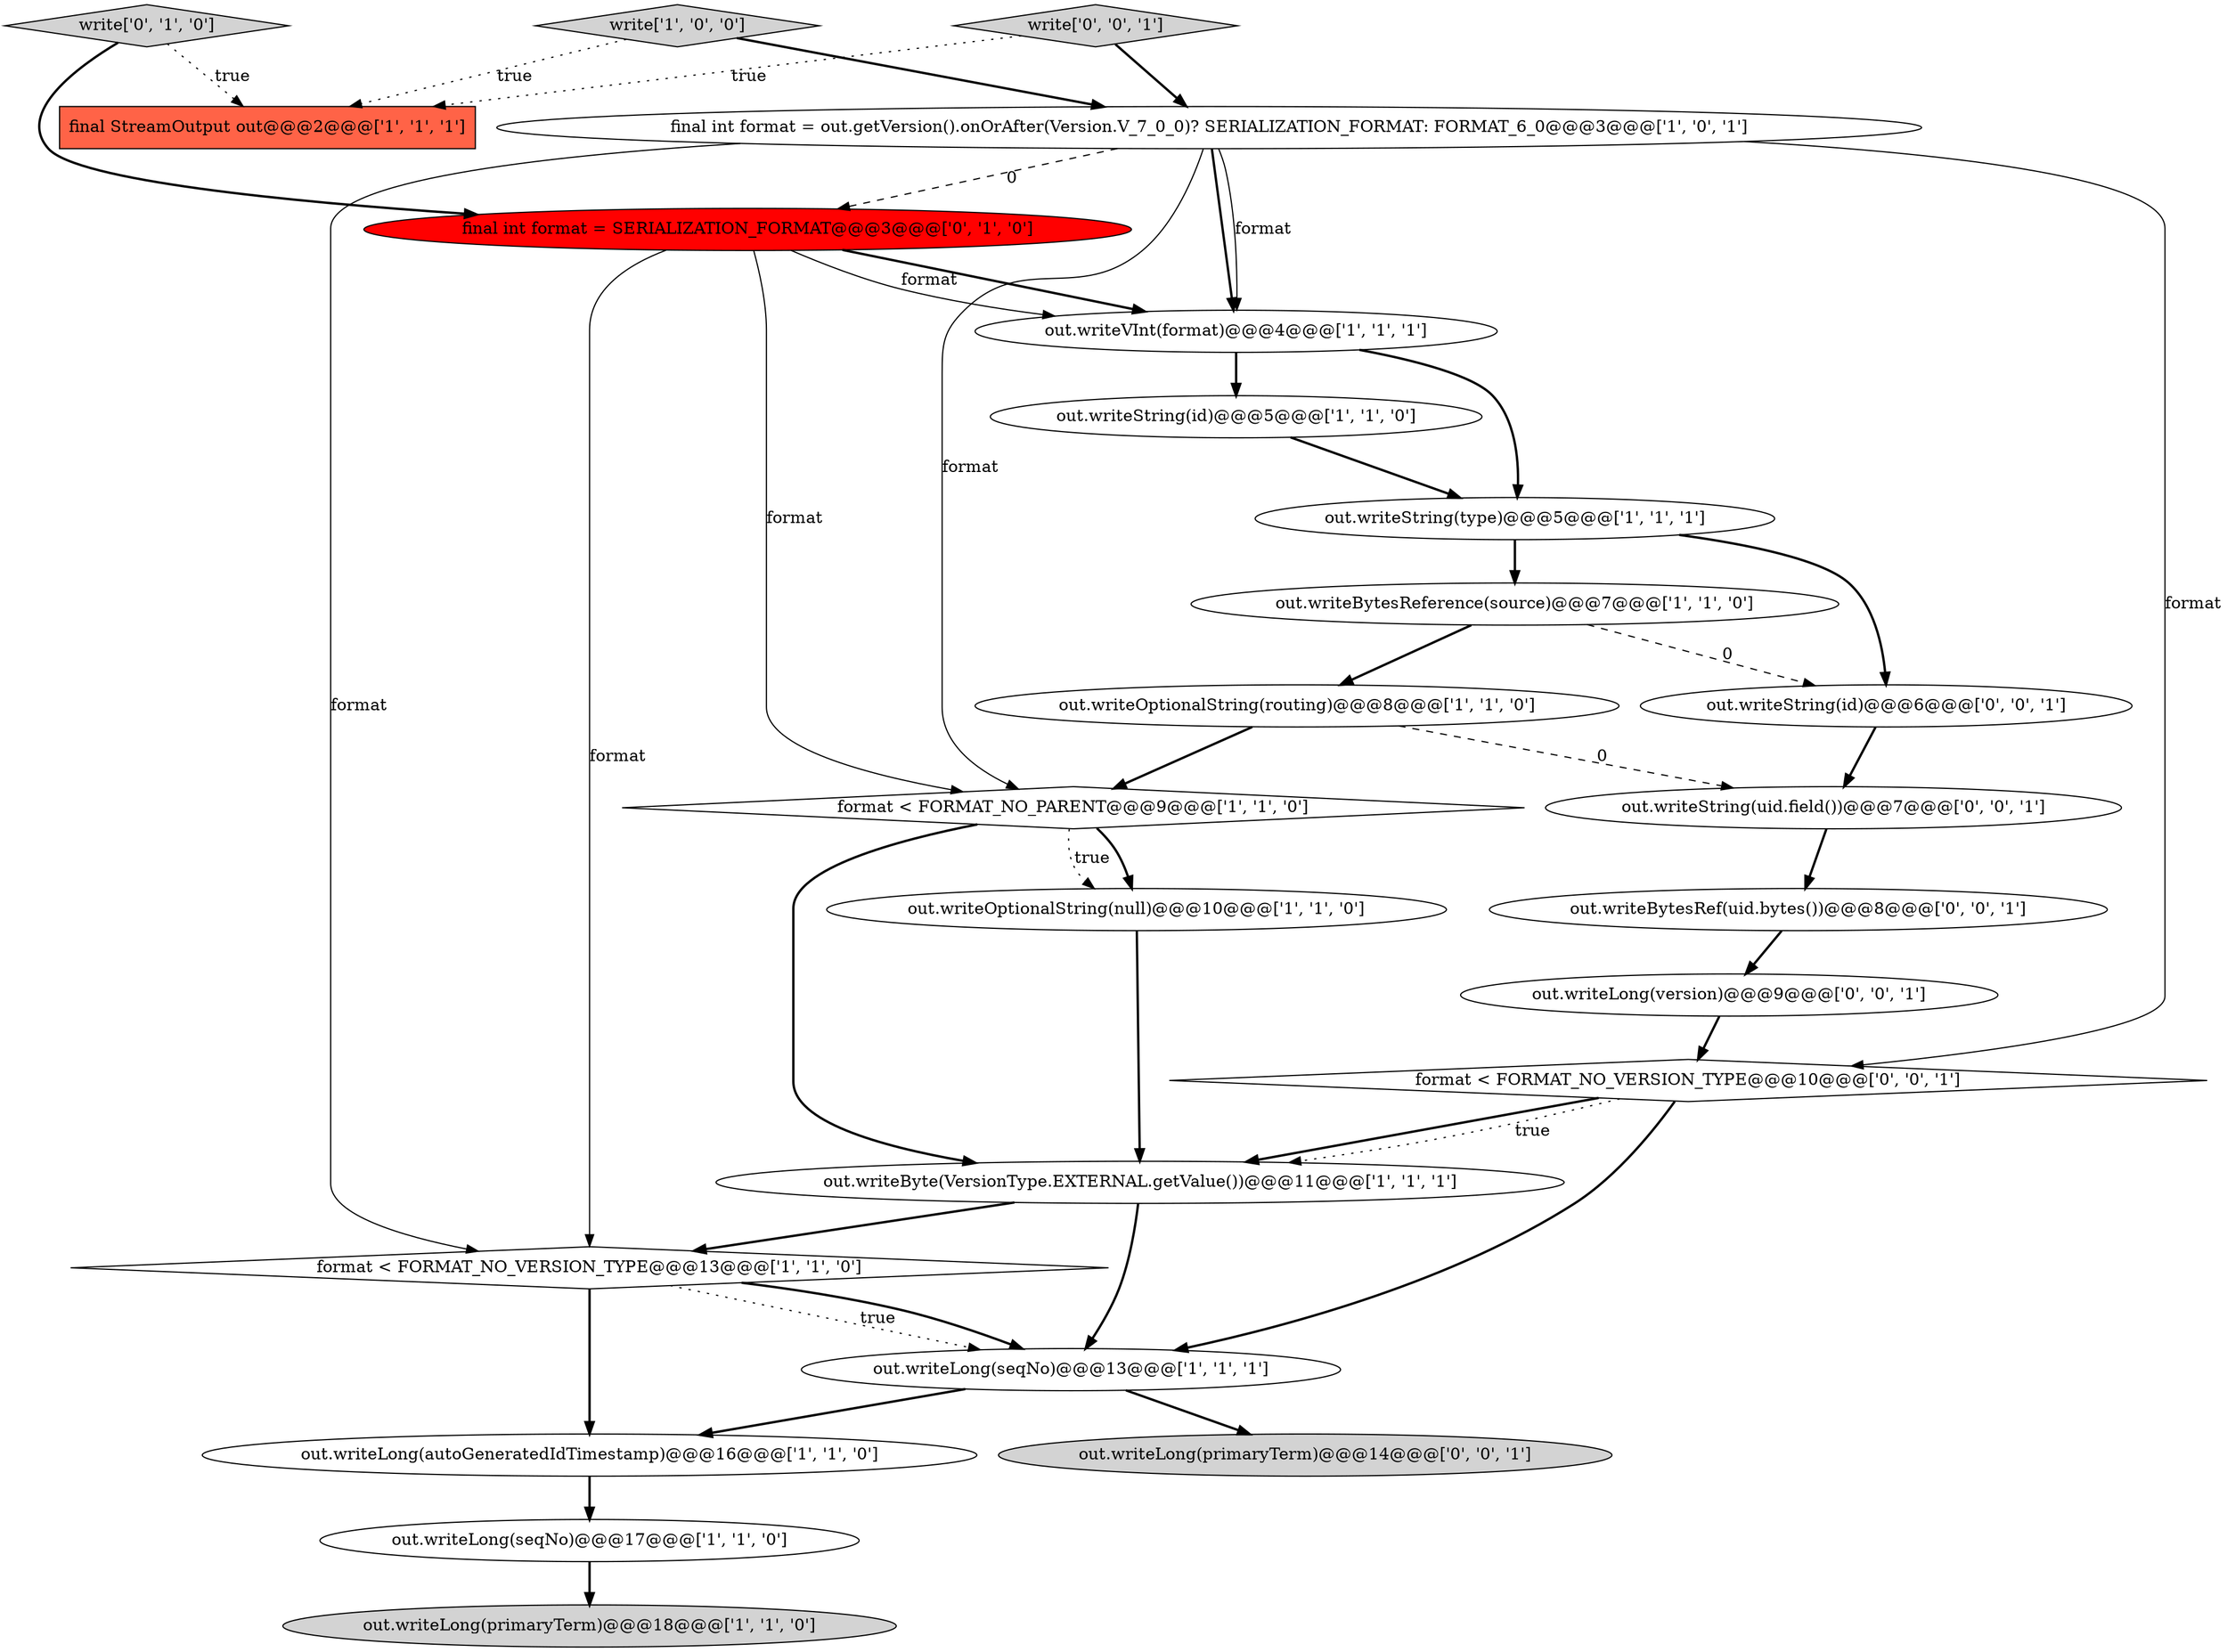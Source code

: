 digraph {
4 [style = filled, label = "write['1', '0', '0']", fillcolor = lightgray, shape = diamond image = "AAA0AAABBB1BBB"];
24 [style = filled, label = "format < FORMAT_NO_VERSION_TYPE@@@10@@@['0', '0', '1']", fillcolor = white, shape = diamond image = "AAA0AAABBB3BBB"];
7 [style = filled, label = "format < FORMAT_NO_PARENT@@@9@@@['1', '1', '0']", fillcolor = white, shape = diamond image = "AAA0AAABBB1BBB"];
5 [style = filled, label = "out.writeByte(VersionType.EXTERNAL.getValue())@@@11@@@['1', '1', '1']", fillcolor = white, shape = ellipse image = "AAA0AAABBB1BBB"];
1 [style = filled, label = "out.writeLong(primaryTerm)@@@18@@@['1', '1', '0']", fillcolor = lightgray, shape = ellipse image = "AAA0AAABBB1BBB"];
12 [style = filled, label = "out.writeBytesReference(source)@@@7@@@['1', '1', '0']", fillcolor = white, shape = ellipse image = "AAA0AAABBB1BBB"];
18 [style = filled, label = "write['0', '0', '1']", fillcolor = lightgray, shape = diamond image = "AAA0AAABBB3BBB"];
0 [style = filled, label = "final int format = out.getVersion().onOrAfter(Version.V_7_0_0)? SERIALIZATION_FORMAT: FORMAT_6_0@@@3@@@['1', '0', '1']", fillcolor = white, shape = ellipse image = "AAA0AAABBB1BBB"];
14 [style = filled, label = "out.writeOptionalString(null)@@@10@@@['1', '1', '0']", fillcolor = white, shape = ellipse image = "AAA0AAABBB1BBB"];
3 [style = filled, label = "format < FORMAT_NO_VERSION_TYPE@@@13@@@['1', '1', '0']", fillcolor = white, shape = diamond image = "AAA0AAABBB1BBB"];
11 [style = filled, label = "out.writeString(type)@@@5@@@['1', '1', '1']", fillcolor = white, shape = ellipse image = "AAA0AAABBB1BBB"];
2 [style = filled, label = "out.writeLong(seqNo)@@@17@@@['1', '1', '0']", fillcolor = white, shape = ellipse image = "AAA0AAABBB1BBB"];
23 [style = filled, label = "out.writeString(uid.field())@@@7@@@['0', '0', '1']", fillcolor = white, shape = ellipse image = "AAA0AAABBB3BBB"];
19 [style = filled, label = "out.writeBytesRef(uid.bytes())@@@8@@@['0', '0', '1']", fillcolor = white, shape = ellipse image = "AAA0AAABBB3BBB"];
21 [style = filled, label = "out.writeLong(primaryTerm)@@@14@@@['0', '0', '1']", fillcolor = lightgray, shape = ellipse image = "AAA0AAABBB3BBB"];
16 [style = filled, label = "final int format = SERIALIZATION_FORMAT@@@3@@@['0', '1', '0']", fillcolor = red, shape = ellipse image = "AAA1AAABBB2BBB"];
10 [style = filled, label = "out.writeVInt(format)@@@4@@@['1', '1', '1']", fillcolor = white, shape = ellipse image = "AAA0AAABBB1BBB"];
9 [style = filled, label = "out.writeLong(seqNo)@@@13@@@['1', '1', '1']", fillcolor = white, shape = ellipse image = "AAA0AAABBB1BBB"];
8 [style = filled, label = "out.writeOptionalString(routing)@@@8@@@['1', '1', '0']", fillcolor = white, shape = ellipse image = "AAA0AAABBB1BBB"];
13 [style = filled, label = "out.writeString(id)@@@5@@@['1', '1', '0']", fillcolor = white, shape = ellipse image = "AAA0AAABBB1BBB"];
6 [style = filled, label = "final StreamOutput out@@@2@@@['1', '1', '1']", fillcolor = tomato, shape = box image = "AAA0AAABBB1BBB"];
17 [style = filled, label = "write['0', '1', '0']", fillcolor = lightgray, shape = diamond image = "AAA0AAABBB2BBB"];
15 [style = filled, label = "out.writeLong(autoGeneratedIdTimestamp)@@@16@@@['1', '1', '0']", fillcolor = white, shape = ellipse image = "AAA0AAABBB1BBB"];
22 [style = filled, label = "out.writeString(id)@@@6@@@['0', '0', '1']", fillcolor = white, shape = ellipse image = "AAA0AAABBB3BBB"];
20 [style = filled, label = "out.writeLong(version)@@@9@@@['0', '0', '1']", fillcolor = white, shape = ellipse image = "AAA0AAABBB3BBB"];
4->6 [style = dotted, label="true"];
5->3 [style = bold, label=""];
15->2 [style = bold, label=""];
5->9 [style = bold, label=""];
16->10 [style = bold, label=""];
17->6 [style = dotted, label="true"];
2->1 [style = bold, label=""];
19->20 [style = bold, label=""];
24->9 [style = bold, label=""];
0->3 [style = solid, label="format"];
0->16 [style = dashed, label="0"];
11->12 [style = bold, label=""];
3->15 [style = bold, label=""];
3->9 [style = dotted, label="true"];
0->10 [style = solid, label="format"];
16->10 [style = solid, label="format"];
0->7 [style = solid, label="format"];
13->11 [style = bold, label=""];
22->23 [style = bold, label=""];
0->24 [style = solid, label="format"];
8->7 [style = bold, label=""];
4->0 [style = bold, label=""];
24->5 [style = bold, label=""];
18->6 [style = dotted, label="true"];
7->14 [style = bold, label=""];
3->9 [style = bold, label=""];
0->10 [style = bold, label=""];
7->5 [style = bold, label=""];
16->3 [style = solid, label="format"];
10->13 [style = bold, label=""];
12->8 [style = bold, label=""];
9->15 [style = bold, label=""];
23->19 [style = bold, label=""];
12->22 [style = dashed, label="0"];
9->21 [style = bold, label=""];
11->22 [style = bold, label=""];
16->7 [style = solid, label="format"];
20->24 [style = bold, label=""];
18->0 [style = bold, label=""];
24->5 [style = dotted, label="true"];
17->16 [style = bold, label=""];
8->23 [style = dashed, label="0"];
14->5 [style = bold, label=""];
10->11 [style = bold, label=""];
7->14 [style = dotted, label="true"];
}
